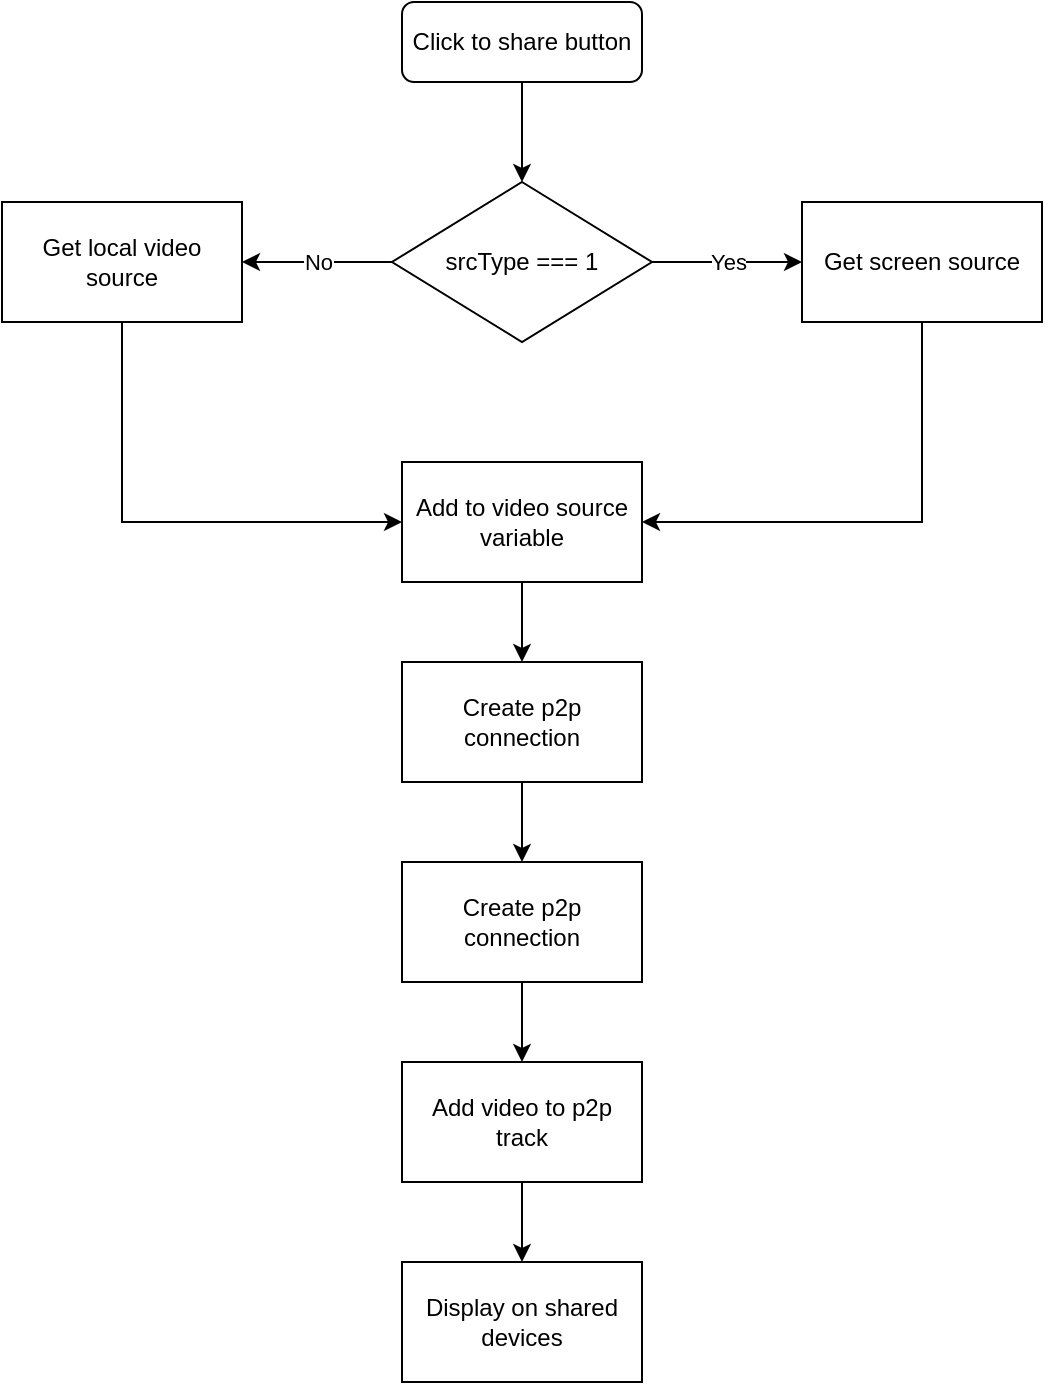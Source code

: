 <mxfile version="24.0.4" type="device">
  <diagram id="C5RBs43oDa-KdzZeNtuy" name="Page-1">
    <mxGraphModel dx="1363" dy="891" grid="1" gridSize="10" guides="1" tooltips="1" connect="1" arrows="1" fold="1" page="1" pageScale="1" pageWidth="827" pageHeight="1169" math="0" shadow="0">
      <root>
        <mxCell id="WIyWlLk6GJQsqaUBKTNV-0" />
        <mxCell id="WIyWlLk6GJQsqaUBKTNV-1" parent="WIyWlLk6GJQsqaUBKTNV-0" />
        <mxCell id="WTc1mzcUcTB7aBHpxUNz-6" style="edgeStyle=orthogonalEdgeStyle;rounded=0;orthogonalLoop=1;jettySize=auto;html=1;entryX=0.5;entryY=0;entryDx=0;entryDy=0;" edge="1" parent="WIyWlLk6GJQsqaUBKTNV-1" source="WIyWlLk6GJQsqaUBKTNV-3" target="WTc1mzcUcTB7aBHpxUNz-1">
          <mxGeometry relative="1" as="geometry" />
        </mxCell>
        <mxCell id="WIyWlLk6GJQsqaUBKTNV-3" value="Click to share button" style="rounded=1;whiteSpace=wrap;html=1;fontSize=12;glass=0;strokeWidth=1;shadow=0;" parent="WIyWlLk6GJQsqaUBKTNV-1" vertex="1">
          <mxGeometry x="300" y="80" width="120" height="40" as="geometry" />
        </mxCell>
        <mxCell id="WTc1mzcUcTB7aBHpxUNz-4" value="Yes" style="edgeStyle=orthogonalEdgeStyle;rounded=0;orthogonalLoop=1;jettySize=auto;html=1;entryX=0;entryY=0.5;entryDx=0;entryDy=0;" edge="1" parent="WIyWlLk6GJQsqaUBKTNV-1" source="WTc1mzcUcTB7aBHpxUNz-1" target="WTc1mzcUcTB7aBHpxUNz-2">
          <mxGeometry relative="1" as="geometry" />
        </mxCell>
        <mxCell id="WTc1mzcUcTB7aBHpxUNz-5" value="No" style="edgeStyle=orthogonalEdgeStyle;rounded=0;orthogonalLoop=1;jettySize=auto;html=1;" edge="1" parent="WIyWlLk6GJQsqaUBKTNV-1" source="WTc1mzcUcTB7aBHpxUNz-1" target="WTc1mzcUcTB7aBHpxUNz-3">
          <mxGeometry relative="1" as="geometry" />
        </mxCell>
        <mxCell id="WTc1mzcUcTB7aBHpxUNz-1" value="srcType === 1" style="rhombus;whiteSpace=wrap;html=1;" vertex="1" parent="WIyWlLk6GJQsqaUBKTNV-1">
          <mxGeometry x="295" y="170" width="130" height="80" as="geometry" />
        </mxCell>
        <mxCell id="WTc1mzcUcTB7aBHpxUNz-8" style="edgeStyle=orthogonalEdgeStyle;rounded=0;orthogonalLoop=1;jettySize=auto;html=1;entryX=1;entryY=0.5;entryDx=0;entryDy=0;" edge="1" parent="WIyWlLk6GJQsqaUBKTNV-1" source="WTc1mzcUcTB7aBHpxUNz-2" target="WTc1mzcUcTB7aBHpxUNz-7">
          <mxGeometry relative="1" as="geometry">
            <Array as="points">
              <mxPoint x="560" y="340" />
            </Array>
          </mxGeometry>
        </mxCell>
        <mxCell id="WTc1mzcUcTB7aBHpxUNz-2" value="Get screen source" style="rounded=0;whiteSpace=wrap;html=1;" vertex="1" parent="WIyWlLk6GJQsqaUBKTNV-1">
          <mxGeometry x="500" y="180" width="120" height="60" as="geometry" />
        </mxCell>
        <mxCell id="WTc1mzcUcTB7aBHpxUNz-9" style="edgeStyle=orthogonalEdgeStyle;rounded=0;orthogonalLoop=1;jettySize=auto;html=1;entryX=0;entryY=0.5;entryDx=0;entryDy=0;" edge="1" parent="WIyWlLk6GJQsqaUBKTNV-1" source="WTc1mzcUcTB7aBHpxUNz-3" target="WTc1mzcUcTB7aBHpxUNz-7">
          <mxGeometry relative="1" as="geometry">
            <Array as="points">
              <mxPoint x="160" y="340" />
            </Array>
          </mxGeometry>
        </mxCell>
        <mxCell id="WTc1mzcUcTB7aBHpxUNz-3" value="Get local video source" style="rounded=0;whiteSpace=wrap;html=1;" vertex="1" parent="WIyWlLk6GJQsqaUBKTNV-1">
          <mxGeometry x="100" y="180" width="120" height="60" as="geometry" />
        </mxCell>
        <mxCell id="WTc1mzcUcTB7aBHpxUNz-12" style="edgeStyle=orthogonalEdgeStyle;rounded=0;orthogonalLoop=1;jettySize=auto;html=1;entryX=0.5;entryY=0;entryDx=0;entryDy=0;" edge="1" parent="WIyWlLk6GJQsqaUBKTNV-1" source="WTc1mzcUcTB7aBHpxUNz-7" target="WTc1mzcUcTB7aBHpxUNz-11">
          <mxGeometry relative="1" as="geometry" />
        </mxCell>
        <mxCell id="WTc1mzcUcTB7aBHpxUNz-7" value="Add to video source variable" style="rounded=0;whiteSpace=wrap;html=1;" vertex="1" parent="WIyWlLk6GJQsqaUBKTNV-1">
          <mxGeometry x="300" y="310" width="120" height="60" as="geometry" />
        </mxCell>
        <mxCell id="WTc1mzcUcTB7aBHpxUNz-14" style="edgeStyle=orthogonalEdgeStyle;rounded=0;orthogonalLoop=1;jettySize=auto;html=1;entryX=0.5;entryY=0;entryDx=0;entryDy=0;" edge="1" parent="WIyWlLk6GJQsqaUBKTNV-1" source="WTc1mzcUcTB7aBHpxUNz-11" target="WTc1mzcUcTB7aBHpxUNz-13">
          <mxGeometry relative="1" as="geometry" />
        </mxCell>
        <mxCell id="WTc1mzcUcTB7aBHpxUNz-11" value="Create p2p connection" style="rounded=0;whiteSpace=wrap;html=1;" vertex="1" parent="WIyWlLk6GJQsqaUBKTNV-1">
          <mxGeometry x="300" y="410" width="120" height="60" as="geometry" />
        </mxCell>
        <mxCell id="WTc1mzcUcTB7aBHpxUNz-16" style="edgeStyle=orthogonalEdgeStyle;rounded=0;orthogonalLoop=1;jettySize=auto;html=1;entryX=0.5;entryY=0;entryDx=0;entryDy=0;" edge="1" parent="WIyWlLk6GJQsqaUBKTNV-1" source="WTc1mzcUcTB7aBHpxUNz-13" target="WTc1mzcUcTB7aBHpxUNz-15">
          <mxGeometry relative="1" as="geometry" />
        </mxCell>
        <mxCell id="WTc1mzcUcTB7aBHpxUNz-13" value="Create p2p connection" style="rounded=0;whiteSpace=wrap;html=1;" vertex="1" parent="WIyWlLk6GJQsqaUBKTNV-1">
          <mxGeometry x="300" y="510" width="120" height="60" as="geometry" />
        </mxCell>
        <mxCell id="WTc1mzcUcTB7aBHpxUNz-18" style="edgeStyle=orthogonalEdgeStyle;rounded=0;orthogonalLoop=1;jettySize=auto;html=1;entryX=0.5;entryY=0;entryDx=0;entryDy=0;" edge="1" parent="WIyWlLk6GJQsqaUBKTNV-1" source="WTc1mzcUcTB7aBHpxUNz-15" target="WTc1mzcUcTB7aBHpxUNz-17">
          <mxGeometry relative="1" as="geometry" />
        </mxCell>
        <mxCell id="WTc1mzcUcTB7aBHpxUNz-15" value="Add video to p2p track" style="rounded=0;whiteSpace=wrap;html=1;" vertex="1" parent="WIyWlLk6GJQsqaUBKTNV-1">
          <mxGeometry x="300" y="610" width="120" height="60" as="geometry" />
        </mxCell>
        <mxCell id="WTc1mzcUcTB7aBHpxUNz-17" value="Display on shared devices" style="rounded=0;whiteSpace=wrap;html=1;" vertex="1" parent="WIyWlLk6GJQsqaUBKTNV-1">
          <mxGeometry x="300" y="710" width="120" height="60" as="geometry" />
        </mxCell>
      </root>
    </mxGraphModel>
  </diagram>
</mxfile>
